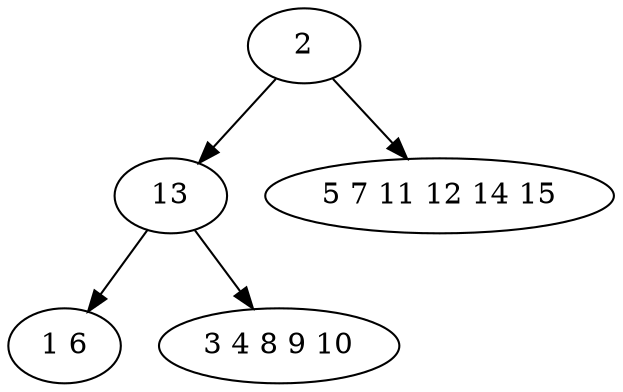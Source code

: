 digraph true_tree {
	"0" -> "1"
	"1" -> "2"
	"0" -> "3"
	"1" -> "4"
	"0" [label="2"];
	"1" [label="13"];
	"2" [label="1 6"];
	"3" [label="5 7 11 12 14 15"];
	"4" [label="3 4 8 9 10"];
}
